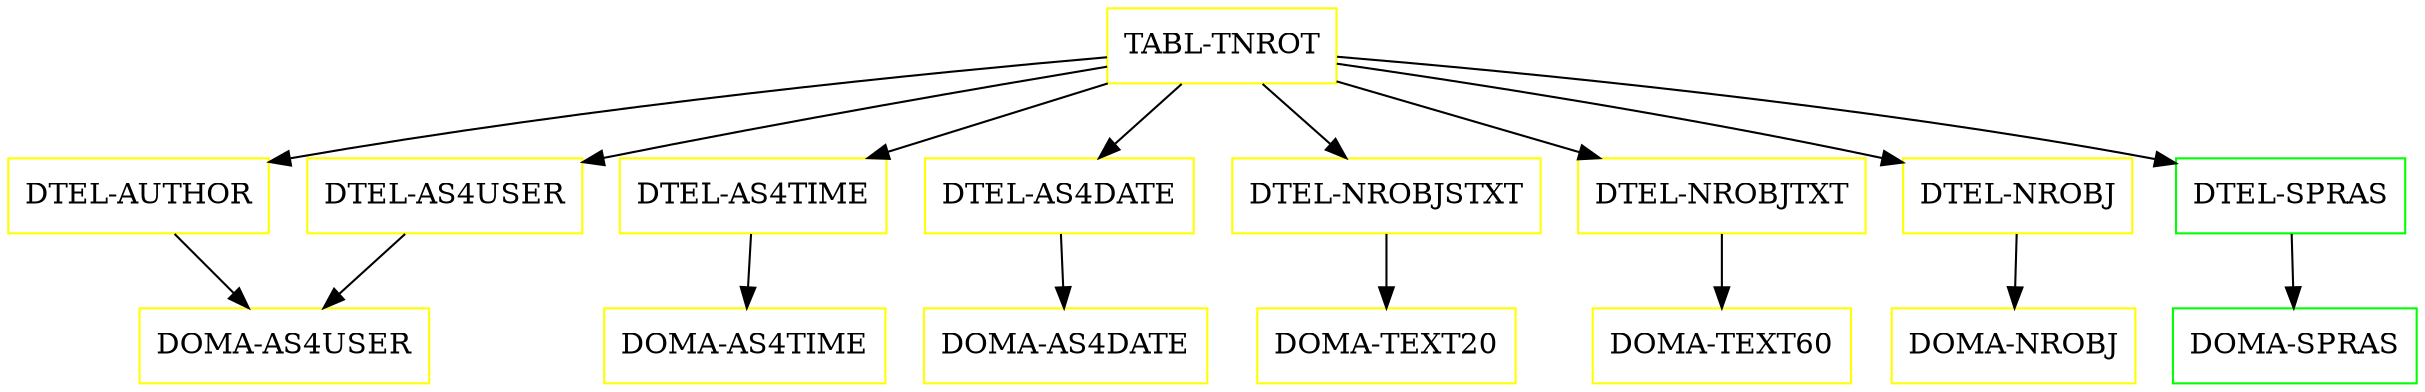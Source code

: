 digraph G {
  "TABL-TNROT" [shape=box,color=yellow];
  "DTEL-AUTHOR" [shape=box,color=yellow,URL="./DTEL_AUTHOR.html"];
  "DOMA-AS4USER" [shape=box,color=yellow,URL="./DOMA_AS4USER.html"];
  "DTEL-AS4TIME" [shape=box,color=yellow,URL="./DTEL_AS4TIME.html"];
  "DOMA-AS4TIME" [shape=box,color=yellow,URL="./DOMA_AS4TIME.html"];
  "DTEL-AS4DATE" [shape=box,color=yellow,URL="./DTEL_AS4DATE.html"];
  "DOMA-AS4DATE" [shape=box,color=yellow,URL="./DOMA_AS4DATE.html"];
  "DTEL-AS4USER" [shape=box,color=yellow,URL="./DTEL_AS4USER.html"];
  "DTEL-NROBJSTXT" [shape=box,color=yellow,URL="./DTEL_NROBJSTXT.html"];
  "DOMA-TEXT20" [shape=box,color=yellow,URL="./DOMA_TEXT20.html"];
  "DTEL-NROBJTXT" [shape=box,color=yellow,URL="./DTEL_NROBJTXT.html"];
  "DOMA-TEXT60" [shape=box,color=yellow,URL="./DOMA_TEXT60.html"];
  "DTEL-NROBJ" [shape=box,color=yellow,URL="./DTEL_NROBJ.html"];
  "DOMA-NROBJ" [shape=box,color=yellow,URL="./DOMA_NROBJ.html"];
  "DTEL-SPRAS" [shape=box,color=green,URL="./DTEL_SPRAS.html"];
  "DOMA-SPRAS" [shape=box,color=green,URL="./DOMA_SPRAS.html"];
  "TABL-TNROT" -> "DTEL-SPRAS";
  "TABL-TNROT" -> "DTEL-NROBJ";
  "TABL-TNROT" -> "DTEL-NROBJTXT";
  "TABL-TNROT" -> "DTEL-NROBJSTXT";
  "TABL-TNROT" -> "DTEL-AS4USER";
  "TABL-TNROT" -> "DTEL-AS4DATE";
  "TABL-TNROT" -> "DTEL-AS4TIME";
  "TABL-TNROT" -> "DTEL-AUTHOR";
  "DTEL-AUTHOR" -> "DOMA-AS4USER";
  "DTEL-AS4TIME" -> "DOMA-AS4TIME";
  "DTEL-AS4DATE" -> "DOMA-AS4DATE";
  "DTEL-AS4USER" -> "DOMA-AS4USER";
  "DTEL-NROBJSTXT" -> "DOMA-TEXT20";
  "DTEL-NROBJTXT" -> "DOMA-TEXT60";
  "DTEL-NROBJ" -> "DOMA-NROBJ";
  "DTEL-SPRAS" -> "DOMA-SPRAS";
}
